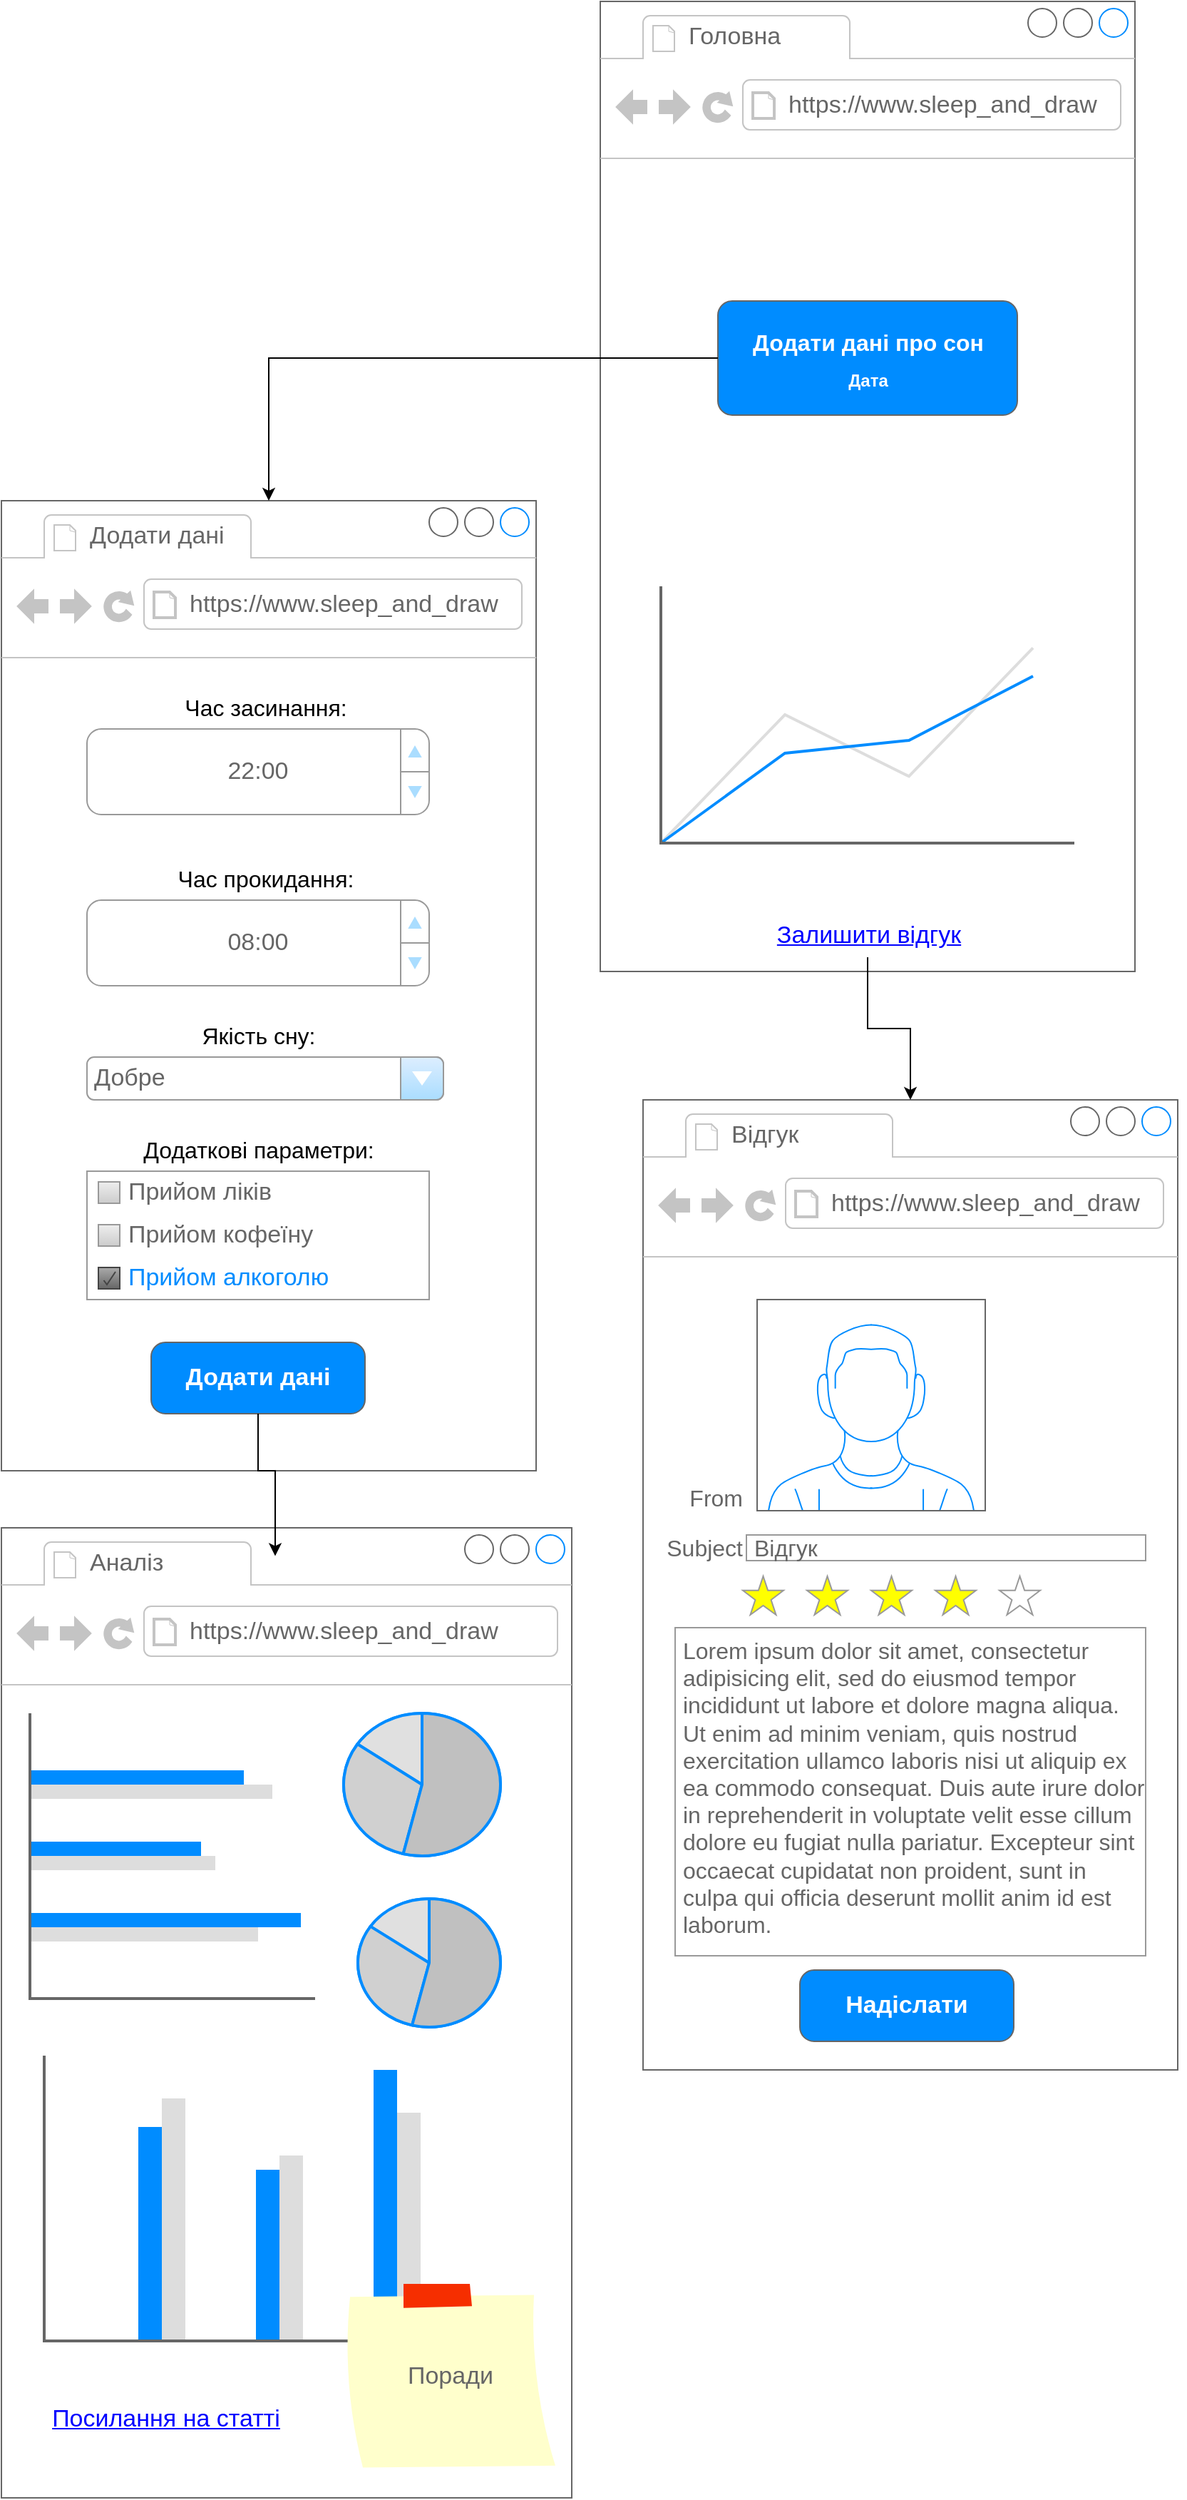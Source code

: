 <mxfile version="20.3.1" type="device"><diagram name="Page-1" id="03018318-947c-dd8e-b7a3-06fadd420f32"><mxGraphModel dx="2595" dy="2073" grid="1" gridSize="10" guides="1" tooltips="1" connect="1" arrows="1" fold="1" page="1" pageScale="1" pageWidth="1100" pageHeight="850" background="none" math="0" shadow="0"><root><mxCell id="0"/><mxCell id="1" parent="0"/><mxCell id="TLmYClpUvsbFXEbbEZZh-12" value="" style="strokeWidth=1;shadow=0;dashed=0;align=center;html=1;shape=mxgraph.mockup.containers.browserWindow;rSize=0;strokeColor=#666666;strokeColor2=#008cff;strokeColor3=#c4c4c4;mainText=,;recursiveResize=0;" vertex="1" parent="1"><mxGeometry x="440" y="-90" width="375" height="680" as="geometry"/></mxCell><mxCell id="TLmYClpUvsbFXEbbEZZh-13" value="Головна" style="strokeWidth=1;shadow=0;dashed=0;align=center;html=1;shape=mxgraph.mockup.containers.anchor;fontSize=17;fontColor=#666666;align=left;" vertex="1" parent="TLmYClpUvsbFXEbbEZZh-12"><mxGeometry x="60" y="12" width="110" height="26" as="geometry"/></mxCell><mxCell id="TLmYClpUvsbFXEbbEZZh-14" value="https://www.sleep_and_draw" style="strokeWidth=1;shadow=0;dashed=0;align=center;html=1;shape=mxgraph.mockup.containers.anchor;rSize=0;fontSize=17;fontColor=#666666;align=left;" vertex="1" parent="TLmYClpUvsbFXEbbEZZh-12"><mxGeometry x="130" y="60" width="250" height="26" as="geometry"/></mxCell><mxCell id="TLmYClpUvsbFXEbbEZZh-75" value="" style="verticalLabelPosition=bottom;shadow=0;dashed=0;align=center;html=1;verticalAlign=top;strokeWidth=1;shape=mxgraph.mockup.graphics.lineChart;strokeColor=none;strokeColor2=#666666;strokeColor3=#008cff;strokeColor4=#dddddd;" vertex="1" parent="TLmYClpUvsbFXEbbEZZh-12"><mxGeometry x="42.5" y="410" width="290" height="180" as="geometry"/></mxCell><mxCell id="TLmYClpUvsbFXEbbEZZh-82" value="Залишити відгук" style="shape=rectangle;strokeColor=none;fillColor=none;linkText=;fontSize=17;fontColor=#0000ff;fontStyle=4;html=1;align=center;" vertex="1" parent="TLmYClpUvsbFXEbbEZZh-12"><mxGeometry x="112.5" y="640" width="150" height="30" as="geometry"/></mxCell><mxCell id="TLmYClpUvsbFXEbbEZZh-83" value="" style="strokeWidth=1;shadow=0;dashed=0;align=center;html=1;shape=mxgraph.mockup.buttons.multiButton;fillColor=#008cff;strokeColor=#666666;mainText=;subText=;" vertex="1" parent="TLmYClpUvsbFXEbbEZZh-12"><mxGeometry x="82.5" y="210" width="210" height="80" as="geometry"/></mxCell><mxCell id="TLmYClpUvsbFXEbbEZZh-84" value="Додати дані про сон" style="strokeWidth=1;shadow=0;dashed=0;align=center;html=1;shape=mxgraph.mockup.anchor;fontSize=16;fontColor=#ffffff;fontStyle=1;whiteSpace=wrap;" vertex="1" parent="TLmYClpUvsbFXEbbEZZh-83"><mxGeometry y="12.8" width="210" height="32" as="geometry"/></mxCell><mxCell id="TLmYClpUvsbFXEbbEZZh-85" value="Дата" style="strokeWidth=1;shadow=0;dashed=0;align=center;html=1;shape=mxgraph.mockup.anchor;fontSize=12;fontColor=#ffffff;fontStyle=1;whiteSpace=wrap;" vertex="1" parent="TLmYClpUvsbFXEbbEZZh-83"><mxGeometry y="48" width="210" height="16" as="geometry"/></mxCell><mxCell id="TLmYClpUvsbFXEbbEZZh-87" value="" style="strokeWidth=1;shadow=0;dashed=0;align=center;html=1;shape=mxgraph.mockup.containers.browserWindow;rSize=0;strokeColor=#666666;strokeColor2=#008cff;strokeColor3=#c4c4c4;mainText=,;recursiveResize=0;" vertex="1" parent="1"><mxGeometry x="20" y="260" width="375" height="680" as="geometry"/></mxCell><mxCell id="TLmYClpUvsbFXEbbEZZh-88" value="Додати дані" style="strokeWidth=1;shadow=0;dashed=0;align=center;html=1;shape=mxgraph.mockup.containers.anchor;fontSize=17;fontColor=#666666;align=left;" vertex="1" parent="TLmYClpUvsbFXEbbEZZh-87"><mxGeometry x="60" y="12" width="110" height="26" as="geometry"/></mxCell><mxCell id="TLmYClpUvsbFXEbbEZZh-89" value="https://www.sleep_and_draw" style="strokeWidth=1;shadow=0;dashed=0;align=center;html=1;shape=mxgraph.mockup.containers.anchor;rSize=0;fontSize=17;fontColor=#666666;align=left;" vertex="1" parent="TLmYClpUvsbFXEbbEZZh-87"><mxGeometry x="130" y="60" width="250" height="26" as="geometry"/></mxCell><mxCell id="TLmYClpUvsbFXEbbEZZh-95" value="" style="strokeWidth=1;shadow=0;dashed=0;align=center;html=1;shape=mxgraph.mockup.forms.rrect;rSize=0;strokeColor=#999999;fillColor=#ffffff;recursiveResize=0;" vertex="1" parent="TLmYClpUvsbFXEbbEZZh-87"><mxGeometry x="60" y="470" width="240" height="90" as="geometry"/></mxCell><mxCell id="TLmYClpUvsbFXEbbEZZh-96" value="Прийом ліків" style="strokeWidth=1;shadow=0;dashed=0;align=center;html=1;shape=mxgraph.mockup.forms.rrect;rSize=0;fillColor=#eeeeee;strokeColor=#999999;gradientColor=#cccccc;align=left;spacingLeft=4;fontSize=17;fontColor=#666666;labelPosition=right;" vertex="1" parent="TLmYClpUvsbFXEbbEZZh-95"><mxGeometry x="8" y="7.5" width="15" height="15" as="geometry"/></mxCell><mxCell id="TLmYClpUvsbFXEbbEZZh-97" value="Прийом кофеїну" style="strokeWidth=1;shadow=0;dashed=0;align=center;html=1;shape=mxgraph.mockup.forms.rrect;rSize=0;fillColor=#eeeeee;strokeColor=#999999;gradientColor=#cccccc;align=left;spacingLeft=4;fontSize=17;fontColor=#666666;labelPosition=right;" vertex="1" parent="TLmYClpUvsbFXEbbEZZh-95"><mxGeometry x="8" y="37.5" width="15" height="15" as="geometry"/></mxCell><mxCell id="TLmYClpUvsbFXEbbEZZh-98" value="Прийом алкоголю" style="strokeWidth=1;shadow=0;dashed=0;align=center;html=1;shape=mxgraph.mockup.forms.checkbox;rSize=0;resizable=0;fillColor=#aaaaaa;strokeColor=#444444;gradientColor=#666666;align=left;spacingLeft=4;fontSize=17;fontColor=#008cff;labelPosition=right;" vertex="1" parent="TLmYClpUvsbFXEbbEZZh-95"><mxGeometry x="8" y="67.5" width="15" height="15" as="geometry"/></mxCell><mxCell id="TLmYClpUvsbFXEbbEZZh-122" value="&lt;span style=&quot;font-size: 16px;&quot;&gt;Додаткові параметри:&lt;/span&gt;" style="text;html=1;align=center;verticalAlign=middle;resizable=0;points=[];autosize=1;strokeColor=none;fillColor=none;" vertex="1" parent="TLmYClpUvsbFXEbbEZZh-95"><mxGeometry x="25" y="-30" width="190" height="30" as="geometry"/></mxCell><mxCell id="TLmYClpUvsbFXEbbEZZh-101" value="Додати дані" style="strokeWidth=1;shadow=0;dashed=0;align=center;html=1;shape=mxgraph.mockup.buttons.button;strokeColor=#666666;fontColor=#ffffff;mainText=;buttonStyle=round;fontSize=17;fontStyle=1;fillColor=#008cff;whiteSpace=wrap;" vertex="1" parent="TLmYClpUvsbFXEbbEZZh-87"><mxGeometry x="105" y="590" width="150" height="50" as="geometry"/></mxCell><mxCell id="TLmYClpUvsbFXEbbEZZh-102" value="&lt;br&gt;22:00" style="strokeWidth=1;shadow=0;dashed=0;align=center;html=1;shape=mxgraph.mockup.forms.spinner;strokeColor=#999999;spinLayout=right;spinStyle=normal;adjStyle=triangle;fillColor=#aaddff;fontSize=17;fontColor=#666666;mainText=;html=1;overflow=fill;" vertex="1" parent="TLmYClpUvsbFXEbbEZZh-87"><mxGeometry x="60" y="160" width="240" height="60" as="geometry"/></mxCell><mxCell id="TLmYClpUvsbFXEbbEZZh-103" value="&lt;br&gt;08:00" style="strokeWidth=1;shadow=0;dashed=0;align=center;html=1;shape=mxgraph.mockup.forms.spinner;strokeColor=#999999;spinLayout=right;spinStyle=normal;adjStyle=triangle;fillColor=#aaddff;fontSize=17;fontColor=#666666;mainText=;html=1;overflow=fill;" vertex="1" parent="TLmYClpUvsbFXEbbEZZh-87"><mxGeometry x="60" y="280" width="240" height="60" as="geometry"/></mxCell><mxCell id="TLmYClpUvsbFXEbbEZZh-104" value="Добре" style="strokeWidth=1;shadow=0;dashed=0;align=center;html=1;shape=mxgraph.mockup.forms.comboBox;strokeColor=#999999;fillColor=#ddeeff;align=left;fillColor2=#aaddff;mainText=;fontColor=#666666;fontSize=17;spacingLeft=3;" vertex="1" parent="TLmYClpUvsbFXEbbEZZh-87"><mxGeometry x="60" y="390" width="250" height="30" as="geometry"/></mxCell><mxCell id="TLmYClpUvsbFXEbbEZZh-107" value="&lt;span style=&quot;font-size: 16px;&quot;&gt;Час засинання:&lt;/span&gt;" style="text;html=1;align=center;verticalAlign=middle;resizable=0;points=[];autosize=1;strokeColor=none;fillColor=none;" vertex="1" parent="TLmYClpUvsbFXEbbEZZh-87"><mxGeometry x="115" y="130" width="140" height="30" as="geometry"/></mxCell><mxCell id="TLmYClpUvsbFXEbbEZZh-120" value="&lt;span style=&quot;font-size: 16px;&quot;&gt;Час прокидання:&lt;/span&gt;" style="text;html=1;align=center;verticalAlign=middle;resizable=0;points=[];autosize=1;strokeColor=none;fillColor=none;" vertex="1" parent="TLmYClpUvsbFXEbbEZZh-87"><mxGeometry x="110" y="250" width="150" height="30" as="geometry"/></mxCell><mxCell id="TLmYClpUvsbFXEbbEZZh-121" value="&lt;span style=&quot;font-size: 16px;&quot;&gt;Якість сну:&lt;/span&gt;" style="text;html=1;align=center;verticalAlign=middle;resizable=0;points=[];autosize=1;strokeColor=none;fillColor=none;" vertex="1" parent="TLmYClpUvsbFXEbbEZZh-87"><mxGeometry x="130" y="360" width="100" height="30" as="geometry"/></mxCell><mxCell id="TLmYClpUvsbFXEbbEZZh-106" style="edgeStyle=orthogonalEdgeStyle;rounded=0;orthogonalLoop=1;jettySize=auto;html=1;" edge="1" parent="1" source="TLmYClpUvsbFXEbbEZZh-83" target="TLmYClpUvsbFXEbbEZZh-87"><mxGeometry relative="1" as="geometry"/></mxCell><mxCell id="TLmYClpUvsbFXEbbEZZh-123" value="" style="strokeWidth=1;shadow=0;dashed=0;align=center;html=1;shape=mxgraph.mockup.containers.browserWindow;rSize=0;strokeColor=#666666;strokeColor2=#008cff;strokeColor3=#c4c4c4;mainText=,;recursiveResize=0;" vertex="1" parent="1"><mxGeometry x="20" y="980" width="400" height="680" as="geometry"/></mxCell><mxCell id="TLmYClpUvsbFXEbbEZZh-124" value="Аналіз" style="strokeWidth=1;shadow=0;dashed=0;align=center;html=1;shape=mxgraph.mockup.containers.anchor;fontSize=17;fontColor=#666666;align=left;" vertex="1" parent="TLmYClpUvsbFXEbbEZZh-123"><mxGeometry x="60" y="12" width="110" height="26" as="geometry"/></mxCell><mxCell id="TLmYClpUvsbFXEbbEZZh-125" value="https://www.sleep_and_draw" style="strokeWidth=1;shadow=0;dashed=0;align=center;html=1;shape=mxgraph.mockup.containers.anchor;rSize=0;fontSize=17;fontColor=#666666;align=left;" vertex="1" parent="TLmYClpUvsbFXEbbEZZh-123"><mxGeometry x="130" y="60" width="250" height="26" as="geometry"/></mxCell><mxCell id="TLmYClpUvsbFXEbbEZZh-133" value="" style="verticalLabelPosition=bottom;shadow=0;dashed=0;align=center;html=1;verticalAlign=top;strokeWidth=1;shape=mxgraph.mockup.graphics.barChart;strokeColor=none;strokeColor2=none;strokeColor3=#666666;fillColor2=#008cff;fillColor3=#dddddd;fontSize=16;" vertex="1" parent="TLmYClpUvsbFXEbbEZZh-123"><mxGeometry x="20" y="130" width="200" height="200" as="geometry"/></mxCell><mxCell id="TLmYClpUvsbFXEbbEZZh-138" value="&lt;span style=&quot;color: rgba(0, 0, 0, 0); font-family: monospace; font-size: 0px; text-align: start;&quot;&gt;%3CmxGraphModel%3E%3Croot%3E%3CmxCell%20id%3D%220%22%2F%3E%3CmxCell%20id%3D%221%22%20parent%3D%220%22%2F%3E%3CmxCell%20id%3D%222%22%20value%3D%22%22%20style%3D%22strokeWidth%3D1%3Bshadow%3D0%3Bdashed%3D0%3Balign%3Dcenter%3Bhtml%3D1%3Bshape%3Dmxgraph.mockup.containers.browserWindow%3BrSize%3D0%3BstrokeColor%3D%23666666%3BstrokeColor2%3D%23008cff%3BstrokeColor3%3D%23c4c4c4%3BmainText%3D%2C%3BrecursiveResize%3D0%3B%22%20vertex%3D%221%22%20parent%3D%221%22%3E%3CmxGeometry%20x%3D%22440%22%20y%3D%22-90%22%20width%3D%22375%22%20height%3D%22680%22%20as%3D%22geometry%22%2F%3E%3C%2FmxCell%3E%3CmxCell%20id%3D%223%22%20value%3D%22%D0%93%D0%BE%D0%BB%D0%BE%D0%B2%D0%BD%D0%B0%22%20style%3D%22strokeWidth%3D1%3Bshadow%3D0%3Bdashed%3D0%3Balign%3Dcenter%3Bhtml%3D1%3Bshape%3Dmxgraph.mockup.containers.anchor%3BfontSize%3D17%3BfontColor%3D%23666666%3Balign%3Dleft%3B%22%20vertex%3D%221%22%20parent%3D%222%22%3E%3CmxGeometry%20x%3D%2260%22%20y%3D%2212%22%20width%3D%22110%22%20height%3D%2226%22%20as%3D%22geometry%22%2F%3E%3C%2FmxCell%3E%3CmxCell%20id%3D%224%22%20value%3D%22https%3A%2F%2Fwww.sleep_and_draw%22%20style%3D%22strokeWidth%3D1%3Bshadow%3D0%3Bdashed%3D0%3Balign%3Dcenter%3Bhtml%3D1%3Bshape%3Dmxgraph.mockup.containers.anchor%3BrSize%3D0%3BfontSize%3D17%3BfontColor%3D%23666666%3Balign%3Dleft%3B%22%20vertex%3D%221%22%20parent%3D%222%22%3E%3CmxGeometry%20x%3D%22130%22%20y%3D%2260%22%20width%3D%22250%22%20height%3D%2226%22%20as%3D%22geometry%22%2F%3E%3C%2FmxCell%3E%3CmxCell%20id%3D%225%22%20value%3D%22%22%20style%3D%22verticalLabelPosition%3Dbottom%3Bshadow%3D0%3Bdashed%3D0%3Balign%3Dcenter%3Bhtml%3D1%3BverticalAlign%3Dtop%3BstrokeWidth%3D1%3Bshape%3Dmxgraph.mockup.graphics.lineChart%3BstrokeColor%3Dnone%3BstrokeColor2%3D%23666666%3BstrokeColor3%3D%23008cff%3BstrokeColor4%3D%23dddddd%3B%22%20vertex%3D%221%22%20parent%3D%222%22%3E%3CmxGeometry%20x%3D%2242.5%22%20y%3D%22410%22%20width%3D%22290%22%20height%3D%22180%22%20as%3D%22geometry%22%2F%3E%3C%2FmxCell%3E%3CmxCell%20id%3D%226%22%20value%3D%22%D0%97%D0%B0%D0%BB%D0%B8%D1%88%D0%B8%D1%82%D0%B8%20%D0%B2%D1%96%D0%B4%D0%B3%D1%83%D0%BA%22%20style%3D%22shape%3Drectangle%3BstrokeColor%3Dnone%3BfillColor%3Dnone%3BlinkText%3D%3BfontSize%3D17%3BfontColor%3D%230000ff%3BfontStyle%3D4%3Bhtml%3D1%3Balign%3Dcenter%3B%22%20vertex%3D%221%22%20parent%3D%222%22%3E%3CmxGeometry%20x%3D%22112.5%22%20y%3D%22640%22%20width%3D%22150%22%20height%3D%2230%22%20as%3D%22geometry%22%2F%3E%3C%2FmxCell%3E%3CmxCell%20id%3D%227%22%20value%3D%22%22%20style%3D%22strokeWidth%3D1%3Bshadow%3D0%3Bdashed%3D0%3Balign%3Dcenter%3Bhtml%3D1%3Bshape%3Dmxgraph.mockup.buttons.multiButton%3BfillColor%3D%23008cff%3BstrokeColor%3D%23666666%3BmainText%3D%3BsubText%3D%3B%22%20vertex%3D%221%22%20parent%3D%222%22%3E%3CmxGeometry%20x%3D%2282.5%22%20y%3D%22210%22%20width%3D%22210%22%20height%3D%2280%22%20as%3D%22geometry%22%2F%3E%3C%2FmxCell%3E%3CmxCell%20id%3D%228%22%20value%3D%22%D0%94%D0%BE%D0%B4%D0%B0%D1%82%D0%B8%20%D0%B4%D0%B0%D0%BD%D1%96%20%D0%BF%D1%80%D0%BE%20%D1%81%D0%BE%D0%BD%22%20style%3D%22strokeWidth%3D1%3Bshadow%3D0%3Bdashed%3D0%3Balign%3Dcenter%3Bhtml%3D1%3Bshape%3Dmxgraph.mockup.anchor%3BfontSize%3D16%3BfontColor%3D%23ffffff%3BfontStyle%3D1%3BwhiteSpace%3Dwrap%3B%22%20vertex%3D%221%22%20parent%3D%227%22%3E%3CmxGeometry%20y%3D%2212.8%22%20width%3D%22210%22%20height%3D%2232%22%20as%3D%22geometry%22%2F%3E%3C%2FmxCell%3E%3CmxCell%20id%3D%229%22%20value%3D%22%D0%94%D0%B0%D1%82%D0%B0%22%20style%3D%22strokeWidth%3D1%3Bshadow%3D0%3Bdashed%3D0%3Balign%3Dcenter%3Bhtml%3D1%3Bshape%3Dmxgraph.mockup.anchor%3BfontSize%3D12%3BfontColor%3D%23ffffff%3BfontStyle%3D1%3BwhiteSpace%3Dwrap%3B%22%20vertex%3D%221%22%20parent%3D%227%22%3E%3CmxGeometry%20y%3D%2248%22%20width%3D%22210%22%20height%3D%2216%22%20as%3D%22geometry%22%2F%3E%3C%2FmxCell%3E%3C%2Froot%3E%3C%2FmxGraphModel%3E&lt;/span&gt;&lt;span style=&quot;color: rgba(0, 0, 0, 0); font-family: monospace; font-size: 0px; text-align: start;&quot;&gt;%3CmxGraphModel%3E%3Croot%3E%3CmxCell%20id%3D%220%22%2F%3E%3CmxCell%20id%3D%221%22%20parent%3D%220%22%2F%3E%3CmxCell%20id%3D%222%22%20value%3D%22%22%20style%3D%22strokeWidth%3D1%3Bshadow%3D0%3Bdashed%3D0%3Balign%3Dcenter%3Bhtml%3D1%3Bshape%3Dmxgraph.mockup.containers.browserWindow%3BrSize%3D0%3BstrokeColor%3D%23666666%3BstrokeColor2%3D%23008cff%3BstrokeColor3%3D%23c4c4c4%3BmainText%3D%2C%3BrecursiveResize%3D0%3B%22%20vertex%3D%221%22%20parent%3D%221%22%3E%3CmxGeometry%20x%3D%22440%22%20y%3D%22-90%22%20width%3D%22375%22%20height%3D%22680%22%20as%3D%22geometry%22%2F%3E%3C%2FmxCell%3E%3CmxCell%20id%3D%223%22%20value%3D%22%D0%93%D0%BE%D0%BB%D0%BE%D0%B2%D0%BD%D0%B0%22%20style%3D%22strokeWidth%3D1%3Bshadow%3D0%3Bdashed%3D0%3Balign%3Dcenter%3Bhtml%3D1%3Bshape%3Dmxgraph.mockup.containers.anchor%3BfontSize%3D17%3BfontColor%3D%23666666%3Balign%3Dleft%3B%22%20vertex%3D%221%22%20parent%3D%222%22%3E%3CmxGeometry%20x%3D%2260%22%20y%3D%2212%22%20width%3D%22110%22%20height%3D%2226%22%20as%3D%22geometry%22%2F%3E%3C%2FmxCell%3E%3CmxCell%20id%3D%224%22%20value%3D%22https%3A%2F%2Fwww.sleep_and_draw%22%20style%3D%22strokeWidth%3D1%3Bshadow%3D0%3Bdashed%3D0%3Balign%3Dcenter%3Bhtml%3D1%3Bshape%3Dmxgraph.mockup.containers.anchor%3BrSize%3D0%3BfontSize%3D17%3BfontColor%3D%23666666%3Balign%3Dleft%3B%22%20vertex%3D%221%22%20parent%3D%222%22%3E%3CmxGeometry%20x%3D%22130%22%20y%3D%2260%22%20width%3D%22250%22%20height%3D%2226%22%20as%3D%22geometry%22%2F%3E%3C%2FmxCell%3E%3CmxCell%20id%3D%225%22%20value%3D%22%22%20style%3D%22verticalLabelPosition%3Dbottom%3Bshadow%3D0%3Bdashed%3D0%3Balign%3Dcenter%3Bhtml%3D1%3BverticalAlign%3Dtop%3BstrokeWidth%3D1%3Bshape%3Dmxgraph.mockup.graphics.lineChart%3BstrokeColor%3Dnone%3BstrokeColor2%3D%23666666%3BstrokeColor3%3D%23008cff%3BstrokeColor4%3D%23dddddd%3B%22%20vertex%3D%221%22%20parent%3D%222%22%3E%3CmxGeometry%20x%3D%2242.5%22%20y%3D%22410%22%20width%3D%22290%22%20height%3D%22180%22%20as%3D%22geometry%22%2F%3E%3C%2FmxCell%3E%3CmxCell%20id%3D%226%22%20value%3D%22%D0%97%D0%B0%D0%BB%D0%B8%D1%88%D0%B8%D1%82%D0%B8%20%D0%B2%D1%96%D0%B4%D0%B3%D1%83%D0%BA%22%20style%3D%22shape%3Drectangle%3BstrokeColor%3Dnone%3BfillColor%3Dnone%3BlinkText%3D%3BfontSize%3D17%3BfontColor%3D%230000ff%3BfontStyle%3D4%3Bhtml%3D1%3Balign%3Dcenter%3B%22%20vertex%3D%221%22%20parent%3D%222%22%3E%3CmxGeometry%20x%3D%22112.5%22%20y%3D%22640%22%20width%3D%22150%22%20height%3D%2230%22%20as%3D%22geometry%22%2F%3E%3C%2FmxCell%3E%3CmxCell%20id%3D%227%22%20value%3D%22%22%20style%3D%22strokeWidth%3D1%3Bshadow%3D0%3Bdashed%3D0%3Balign%3Dcenter%3Bhtml%3D1%3Bshape%3Dmxgraph.mockup.buttons.multiButton%3BfillColor%3D%23008cff%3BstrokeColor%3D%23666666%3BmainText%3D%3BsubText%3D%3B%22%20vertex%3D%221%22%20parent%3D%222%22%3E%3CmxGeometry%20x%3D%2282.5%22%20y%3D%22210%22%20width%3D%22210%22%20height%3D%2280%22%20as%3D%22geometry%22%2F%3E%3C%2FmxCell%3E%3CmxCell%20id%3D%228%22%20value%3D%22%D0%94%D0%BE%D0%B4%D0%B0%D1%82%D0%B8%20%D0%B4%D0%B0%D0%BD%D1%96%20%D0%BF%D1%80%D0%BE%20%D1%81%D0%BE%D0%BD%22%20style%3D%22strokeWidth%3D1%3Bshadow%3D0%3Bdashed%3D0%3Balign%3Dcenter%3Bhtml%3D1%3Bshape%3Dmxgraph.mockup.anchor%3BfontSize%3D16%3BfontColor%3D%23ffffff%3BfontStyle%3D1%3BwhiteSpace%3Dwrap%3B%22%20vertex%3D%221%22%20parent%3D%227%22%3E%3CmxGeometry%20y%3D%2212.8%22%20width%3D%22210%22%20height%3D%2232%22%20as%3D%22geometry%22%2F%3E%3C%2FmxCell%3E%3CmxCell%20id%3D%229%22%20value%3D%22%D0%94%D0%B0%D1%82%D0%B0%22%20style%3D%22strokeWidth%3D1%3Bshadow%3D0%3Bdashed%3D0%3Balign%3Dcenter%3Bhtml%3D1%3Bshape%3Dmxgraph.mockup.anchor%3BfontSize%3D12%3BfontColor%3D%23ffffff%3BfontStyle%3D1%3BwhiteSpace%3Dwrap%3B%22%20vertex%3D%221%22%20parent%3D%227%22%3E%3CmxGeometry%20y%3D%2248%22%20width%3D%22210%22%20height%3D%2216%22%20as%3D%22geometry%22%2F%3E%3C%2FmxCell%3E%3C%2Froot%3E%3C%2FmxGraphModel%3E&lt;/span&gt;" style="verticalLabelPosition=bottom;shadow=0;dashed=0;align=center;html=1;verticalAlign=top;strokeWidth=1;shape=mxgraph.mockup.graphics.pieChart;strokeColor=#008cff;parts=10,20,35;partColors=#e0e0e0,#d0d0d0,#c0c0c0,#b0b0b0,#a0a0a0;strokeWidth=2;fontSize=16;" vertex="1" parent="TLmYClpUvsbFXEbbEZZh-123"><mxGeometry x="240" y="130" width="110" height="100" as="geometry"/></mxCell><mxCell id="TLmYClpUvsbFXEbbEZZh-139" value="" style="verticalLabelPosition=bottom;shadow=0;dashed=0;align=center;html=1;verticalAlign=top;strokeWidth=1;shape=mxgraph.mockup.graphics.pieChart;strokeColor=#008cff;parts=10,20,35;partColors=#e0e0e0,#d0d0d0,#c0c0c0,#b0b0b0,#a0a0a0;strokeWidth=2;fontSize=16;" vertex="1" parent="TLmYClpUvsbFXEbbEZZh-123"><mxGeometry x="250" y="260" width="100" height="90" as="geometry"/></mxCell><mxCell id="TLmYClpUvsbFXEbbEZZh-140" value="" style="verticalLabelPosition=bottom;shadow=0;dashed=0;align=center;html=1;verticalAlign=top;strokeWidth=1;shape=mxgraph.mockup.graphics.columnChart;strokeColor=none;strokeColor2=none;strokeColor3=#666666;fillColor2=#008cff;fillColor3=#dddddd;fontSize=16;" vertex="1" parent="TLmYClpUvsbFXEbbEZZh-123"><mxGeometry x="30" y="370" width="330" height="200" as="geometry"/></mxCell><mxCell id="TLmYClpUvsbFXEbbEZZh-141" value="Поради" style="strokeWidth=1;shadow=0;dashed=0;align=center;html=1;shape=mxgraph.mockup.text.stickyNote2;fontColor=#666666;mainText=;fontSize=17;whiteSpace=wrap;fillColor=#ffffcc;strokeColor=#F62E00;" vertex="1" parent="TLmYClpUvsbFXEbbEZZh-123"><mxGeometry x="240" y="530" width="150" height="130" as="geometry"/></mxCell><mxCell id="TLmYClpUvsbFXEbbEZZh-142" value="Посилання на статті" style="shape=rectangle;strokeColor=none;fillColor=none;linkText=;fontSize=17;fontColor=#0000ff;fontStyle=4;html=1;align=center;" vertex="1" parent="TLmYClpUvsbFXEbbEZZh-123"><mxGeometry x="40" y="610" width="150" height="30" as="geometry"/></mxCell><mxCell id="TLmYClpUvsbFXEbbEZZh-131" style="edgeStyle=orthogonalEdgeStyle;rounded=0;orthogonalLoop=1;jettySize=auto;html=1;entryX=0.48;entryY=0.029;entryDx=0;entryDy=0;entryPerimeter=0;fontSize=16;" edge="1" parent="1" source="TLmYClpUvsbFXEbbEZZh-101" target="TLmYClpUvsbFXEbbEZZh-123"><mxGeometry relative="1" as="geometry"/></mxCell><mxCell id="TLmYClpUvsbFXEbbEZZh-143" value="" style="strokeWidth=1;shadow=0;dashed=0;align=center;html=1;shape=mxgraph.mockup.containers.browserWindow;rSize=0;strokeColor=#666666;strokeColor2=#008cff;strokeColor3=#c4c4c4;mainText=,;recursiveResize=0;" vertex="1" parent="1"><mxGeometry x="470" y="680" width="375" height="680" as="geometry"/></mxCell><mxCell id="TLmYClpUvsbFXEbbEZZh-144" value="Відгук" style="strokeWidth=1;shadow=0;dashed=0;align=center;html=1;shape=mxgraph.mockup.containers.anchor;fontSize=17;fontColor=#666666;align=left;" vertex="1" parent="TLmYClpUvsbFXEbbEZZh-143"><mxGeometry x="60" y="12" width="110" height="26" as="geometry"/></mxCell><mxCell id="TLmYClpUvsbFXEbbEZZh-145" value="https://www.sleep_and_draw" style="strokeWidth=1;shadow=0;dashed=0;align=center;html=1;shape=mxgraph.mockup.containers.anchor;rSize=0;fontSize=17;fontColor=#666666;align=left;" vertex="1" parent="TLmYClpUvsbFXEbbEZZh-143"><mxGeometry x="130" y="60" width="250" height="26" as="geometry"/></mxCell><mxCell id="TLmYClpUvsbFXEbbEZZh-152" value="From" style="strokeWidth=1;shadow=0;dashed=0;align=center;html=1;shape=mxgraph.mockup.forms.anchor;align=right;spacingRight=2;fontColor=#666666;fontSize=16;" vertex="1" parent="TLmYClpUvsbFXEbbEZZh-143"><mxGeometry x="22.5" y="270" width="50" height="18" as="geometry"/></mxCell><mxCell id="TLmYClpUvsbFXEbbEZZh-154" value="Subject" style="strokeWidth=1;shadow=0;dashed=0;align=center;html=1;shape=mxgraph.mockup.forms.anchor;align=right;spacingRight=2;fontColor=#666666;fontSize=16;" vertex="1" parent="TLmYClpUvsbFXEbbEZZh-143"><mxGeometry x="22.5" y="305" width="50" height="18" as="geometry"/></mxCell><mxCell id="TLmYClpUvsbFXEbbEZZh-155" value="Відгук" style="strokeWidth=1;shadow=0;dashed=0;align=center;html=1;shape=mxgraph.mockup.forms.rrect;fillColor=#ffffff;rSize=0;fontColor=#666666;align=left;spacingLeft=3;strokeColor=#999999;fontSize=16;" vertex="1" parent="TLmYClpUvsbFXEbbEZZh-143"><mxGeometry x="72.5" y="305" width="280" height="18" as="geometry"/></mxCell><mxCell id="TLmYClpUvsbFXEbbEZZh-164" value="" style="verticalLabelPosition=bottom;shadow=0;dashed=0;align=center;html=1;verticalAlign=top;strokeWidth=1;shape=mxgraph.mockup.containers.userMale;strokeColor=#666666;strokeColor2=#008cff;fontSize=16;" vertex="1" parent="TLmYClpUvsbFXEbbEZZh-143"><mxGeometry x="80" y="140" width="160" height="148" as="geometry"/></mxCell><mxCell id="TLmYClpUvsbFXEbbEZZh-162" value="Lorem ipsum dolor sit amet, consectetur adipisicing elit, sed do eiusmod tempor incididunt ut labore et dolore magna aliqua. Ut enim ad minim veniam, quis nostrud exercitation ullamco laboris nisi ut aliquip ex ea commodo consequat. Duis aute irure dolor in reprehenderit in voluptate velit esse cillum dolore eu fugiat nulla pariatur. Excepteur sint occaecat cupidatat non proident, sunt in culpa qui officia deserunt mollit anim id est laborum." style="strokeWidth=1;shadow=0;dashed=0;align=center;html=1;shape=mxgraph.mockup.forms.rrect;fillColor=#ffffff;rSize=0;fontColor=#666666;align=left;spacingLeft=3;strokeColor=#999999;verticalAlign=top;whiteSpace=wrap;fontSize=16;" vertex="1" parent="TLmYClpUvsbFXEbbEZZh-143"><mxGeometry x="22.5" y="370" width="330" height="230" as="geometry"/></mxCell><mxCell id="TLmYClpUvsbFXEbbEZZh-165" value="Надіслати" style="strokeWidth=1;shadow=0;dashed=0;align=center;html=1;shape=mxgraph.mockup.buttons.button;strokeColor=#666666;fontColor=#ffffff;mainText=;buttonStyle=round;fontSize=17;fontStyle=1;fillColor=#008cff;whiteSpace=wrap;" vertex="1" parent="TLmYClpUvsbFXEbbEZZh-143"><mxGeometry x="110" y="610" width="150" height="50" as="geometry"/></mxCell><mxCell id="TLmYClpUvsbFXEbbEZZh-166" value="" style="verticalLabelPosition=bottom;shadow=0;dashed=0;align=center;html=1;verticalAlign=top;strokeWidth=1;shape=mxgraph.mockup.misc.rating;strokeColor=#999999;fillColor=#ffff00;emptyFillColor=#ffffff;grade=4;ratingScale=5;ratingStyle=star;fontSize=16;" vertex="1" parent="TLmYClpUvsbFXEbbEZZh-143"><mxGeometry x="70" y="334" width="225" height="30" as="geometry"/></mxCell><mxCell id="TLmYClpUvsbFXEbbEZZh-151" style="edgeStyle=orthogonalEdgeStyle;rounded=0;orthogonalLoop=1;jettySize=auto;html=1;fontSize=16;" edge="1" parent="1" source="TLmYClpUvsbFXEbbEZZh-82" target="TLmYClpUvsbFXEbbEZZh-143"><mxGeometry relative="1" as="geometry"/></mxCell></root></mxGraphModel></diagram></mxfile>